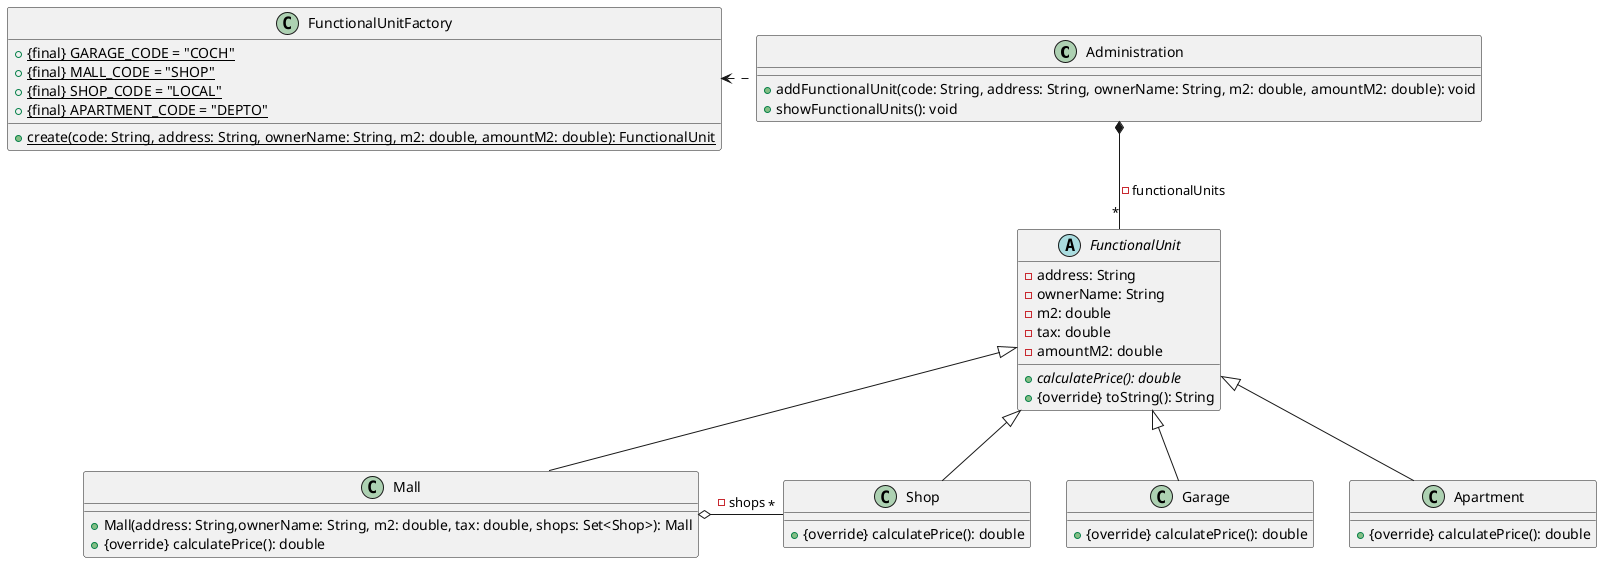 @startuml

class Administration {
    + addFunctionalUnit(code: String, address: String, ownerName: String, m2: double, amountM2: double): void
    + showFunctionalUnits(): void
}

class FunctionalUnitFactory {
    + {static} {final} GARAGE_CODE = "COCH"
    + {static} {final} MALL_CODE = "SHOP"
    + {static} {final} SHOP_CODE = "LOCAL"
    + {static} {final} APARTMENT_CODE = "DEPTO"
    + {static} create(code: String, address: String, ownerName: String, m2: double, amountM2: double): FunctionalUnit
}

abstract FunctionalUnit {
    - address: String
    - ownerName: String
    - m2: double
    - tax: double
    - amountM2: double
    + {abstract} calculatePrice(): double
    + {override} toString(): String
}

class Garage {
    + {override} calculatePrice(): double
}

class Apartment {
    + {override} calculatePrice(): double
}

class Shop {
    + {override} calculatePrice(): double
}

class Mall {
    + Mall(address: String,ownerName: String, m2: double, tax: double, shops: Set<Shop>): Mall
    + {override} calculatePrice(): double
}

Administration *-- "*" FunctionalUnit : - functionalUnits
Administration .left.> FunctionalUnitFactory
Garage -up-|> FunctionalUnit
Apartment -up-|> FunctionalUnit
Shop -up-|> FunctionalUnit
Mall -up-|> FunctionalUnit
Mall o-right- "*" Shop : - shops
@enduml